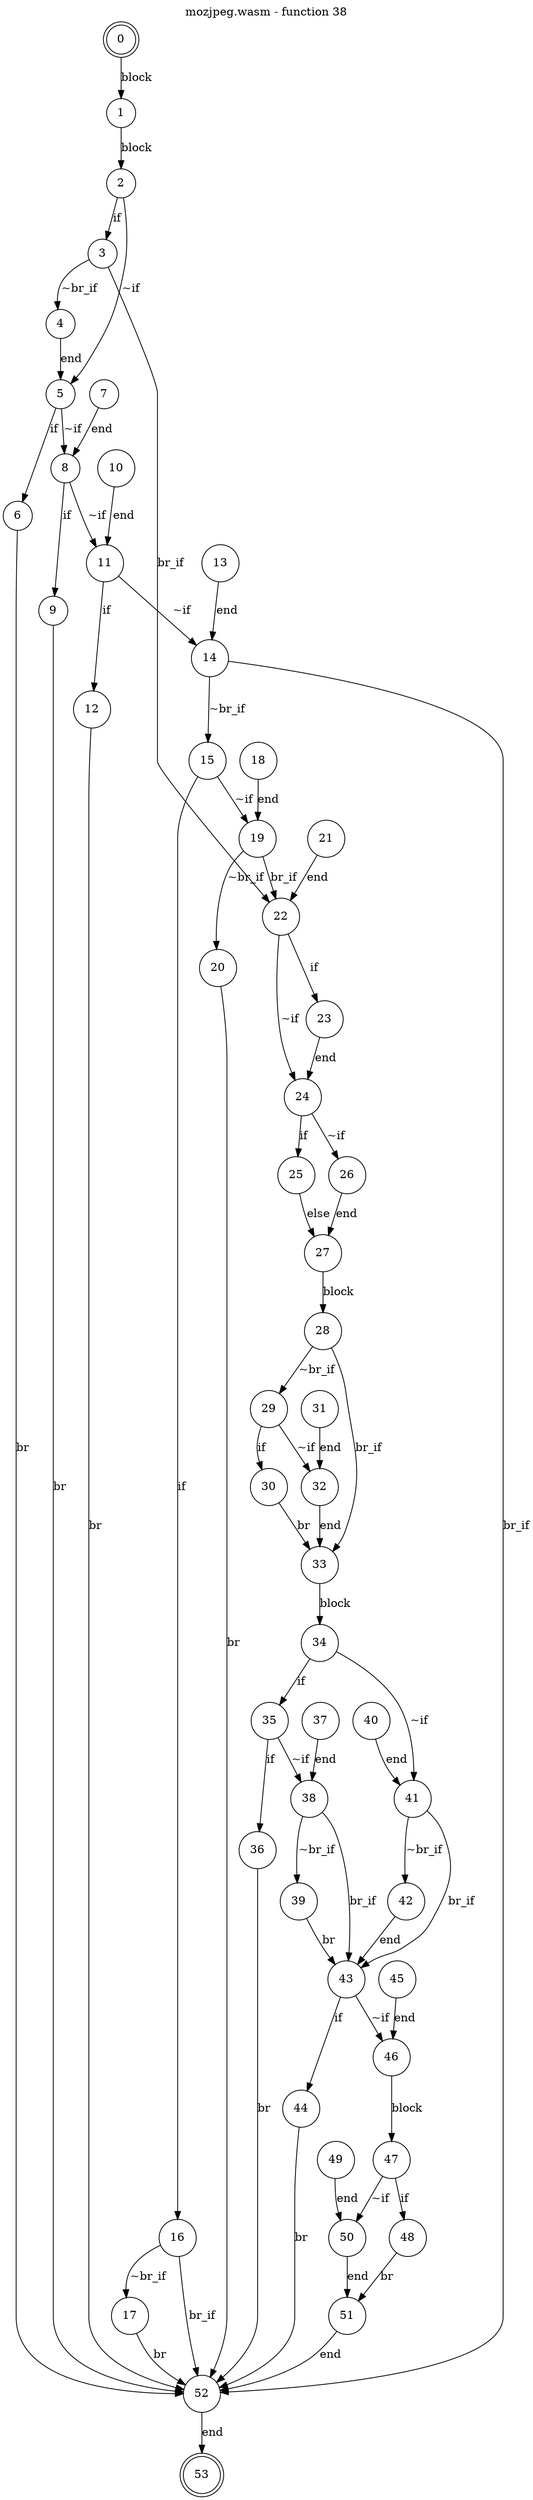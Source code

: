 digraph finite_state_machine {
    label = "mozjpeg.wasm - function 38"
    labelloc =  t
    labelfontsize = 16
    labelfontcolor = black
    labelfontname = "Helvetica"
    node [shape = doublecircle]; 0 53;
    node [shape = circle];
    0 -> 1[label = "block"];
    1 -> 2[label = "block"];
    2 -> 3[label = "if"];
    2 -> 5[label = "~if"];
    3 -> 4[label = "~br_if"];
    3 -> 22[label = "br_if"];
    4 -> 5[label = "end"];
    5 -> 6[label = "if"];
    5 -> 8[label = "~if"];
    6 -> 52[label = "br"];
    7 -> 8[label = "end"];
    8 -> 9[label = "if"];
    8 -> 11[label = "~if"];
    9 -> 52[label = "br"];
    10 -> 11[label = "end"];
    11 -> 12[label = "if"];
    11 -> 14[label = "~if"];
    12 -> 52[label = "br"];
    13 -> 14[label = "end"];
    14 -> 15[label = "~br_if"];
    14 -> 52[label = "br_if"];
    15 -> 16[label = "if"];
    15 -> 19[label = "~if"];
    16 -> 17[label = "~br_if"];
    16 -> 52[label = "br_if"];
    17 -> 52[label = "br"];
    18 -> 19[label = "end"];
    19 -> 20[label = "~br_if"];
    19 -> 22[label = "br_if"];
    20 -> 52[label = "br"];
    21 -> 22[label = "end"];
    22 -> 23[label = "if"];
    22 -> 24[label = "~if"];
    23 -> 24[label = "end"];
    24 -> 25[label = "if"];
    24 -> 26[label = "~if"];
    25 -> 27[label = "else"];
    26 -> 27[label = "end"];
    27 -> 28[label = "block"];
    28 -> 29[label = "~br_if"];
    28 -> 33[label = "br_if"];
    29 -> 30[label = "if"];
    29 -> 32[label = "~if"];
    30 -> 33[label = "br"];
    31 -> 32[label = "end"];
    32 -> 33[label = "end"];
    33 -> 34[label = "block"];
    34 -> 35[label = "if"];
    34 -> 41[label = "~if"];
    35 -> 36[label = "if"];
    35 -> 38[label = "~if"];
    36 -> 52[label = "br"];
    37 -> 38[label = "end"];
    38 -> 39[label = "~br_if"];
    38 -> 43[label = "br_if"];
    39 -> 43[label = "br"];
    40 -> 41[label = "end"];
    41 -> 42[label = "~br_if"];
    41 -> 43[label = "br_if"];
    42 -> 43[label = "end"];
    43 -> 44[label = "if"];
    43 -> 46[label = "~if"];
    44 -> 52[label = "br"];
    45 -> 46[label = "end"];
    46 -> 47[label = "block"];
    47 -> 48[label = "if"];
    47 -> 50[label = "~if"];
    48 -> 51[label = "br"];
    49 -> 50[label = "end"];
    50 -> 51[label = "end"];
    51 -> 52[label = "end"];
    52 -> 53[label = "end"];
}
